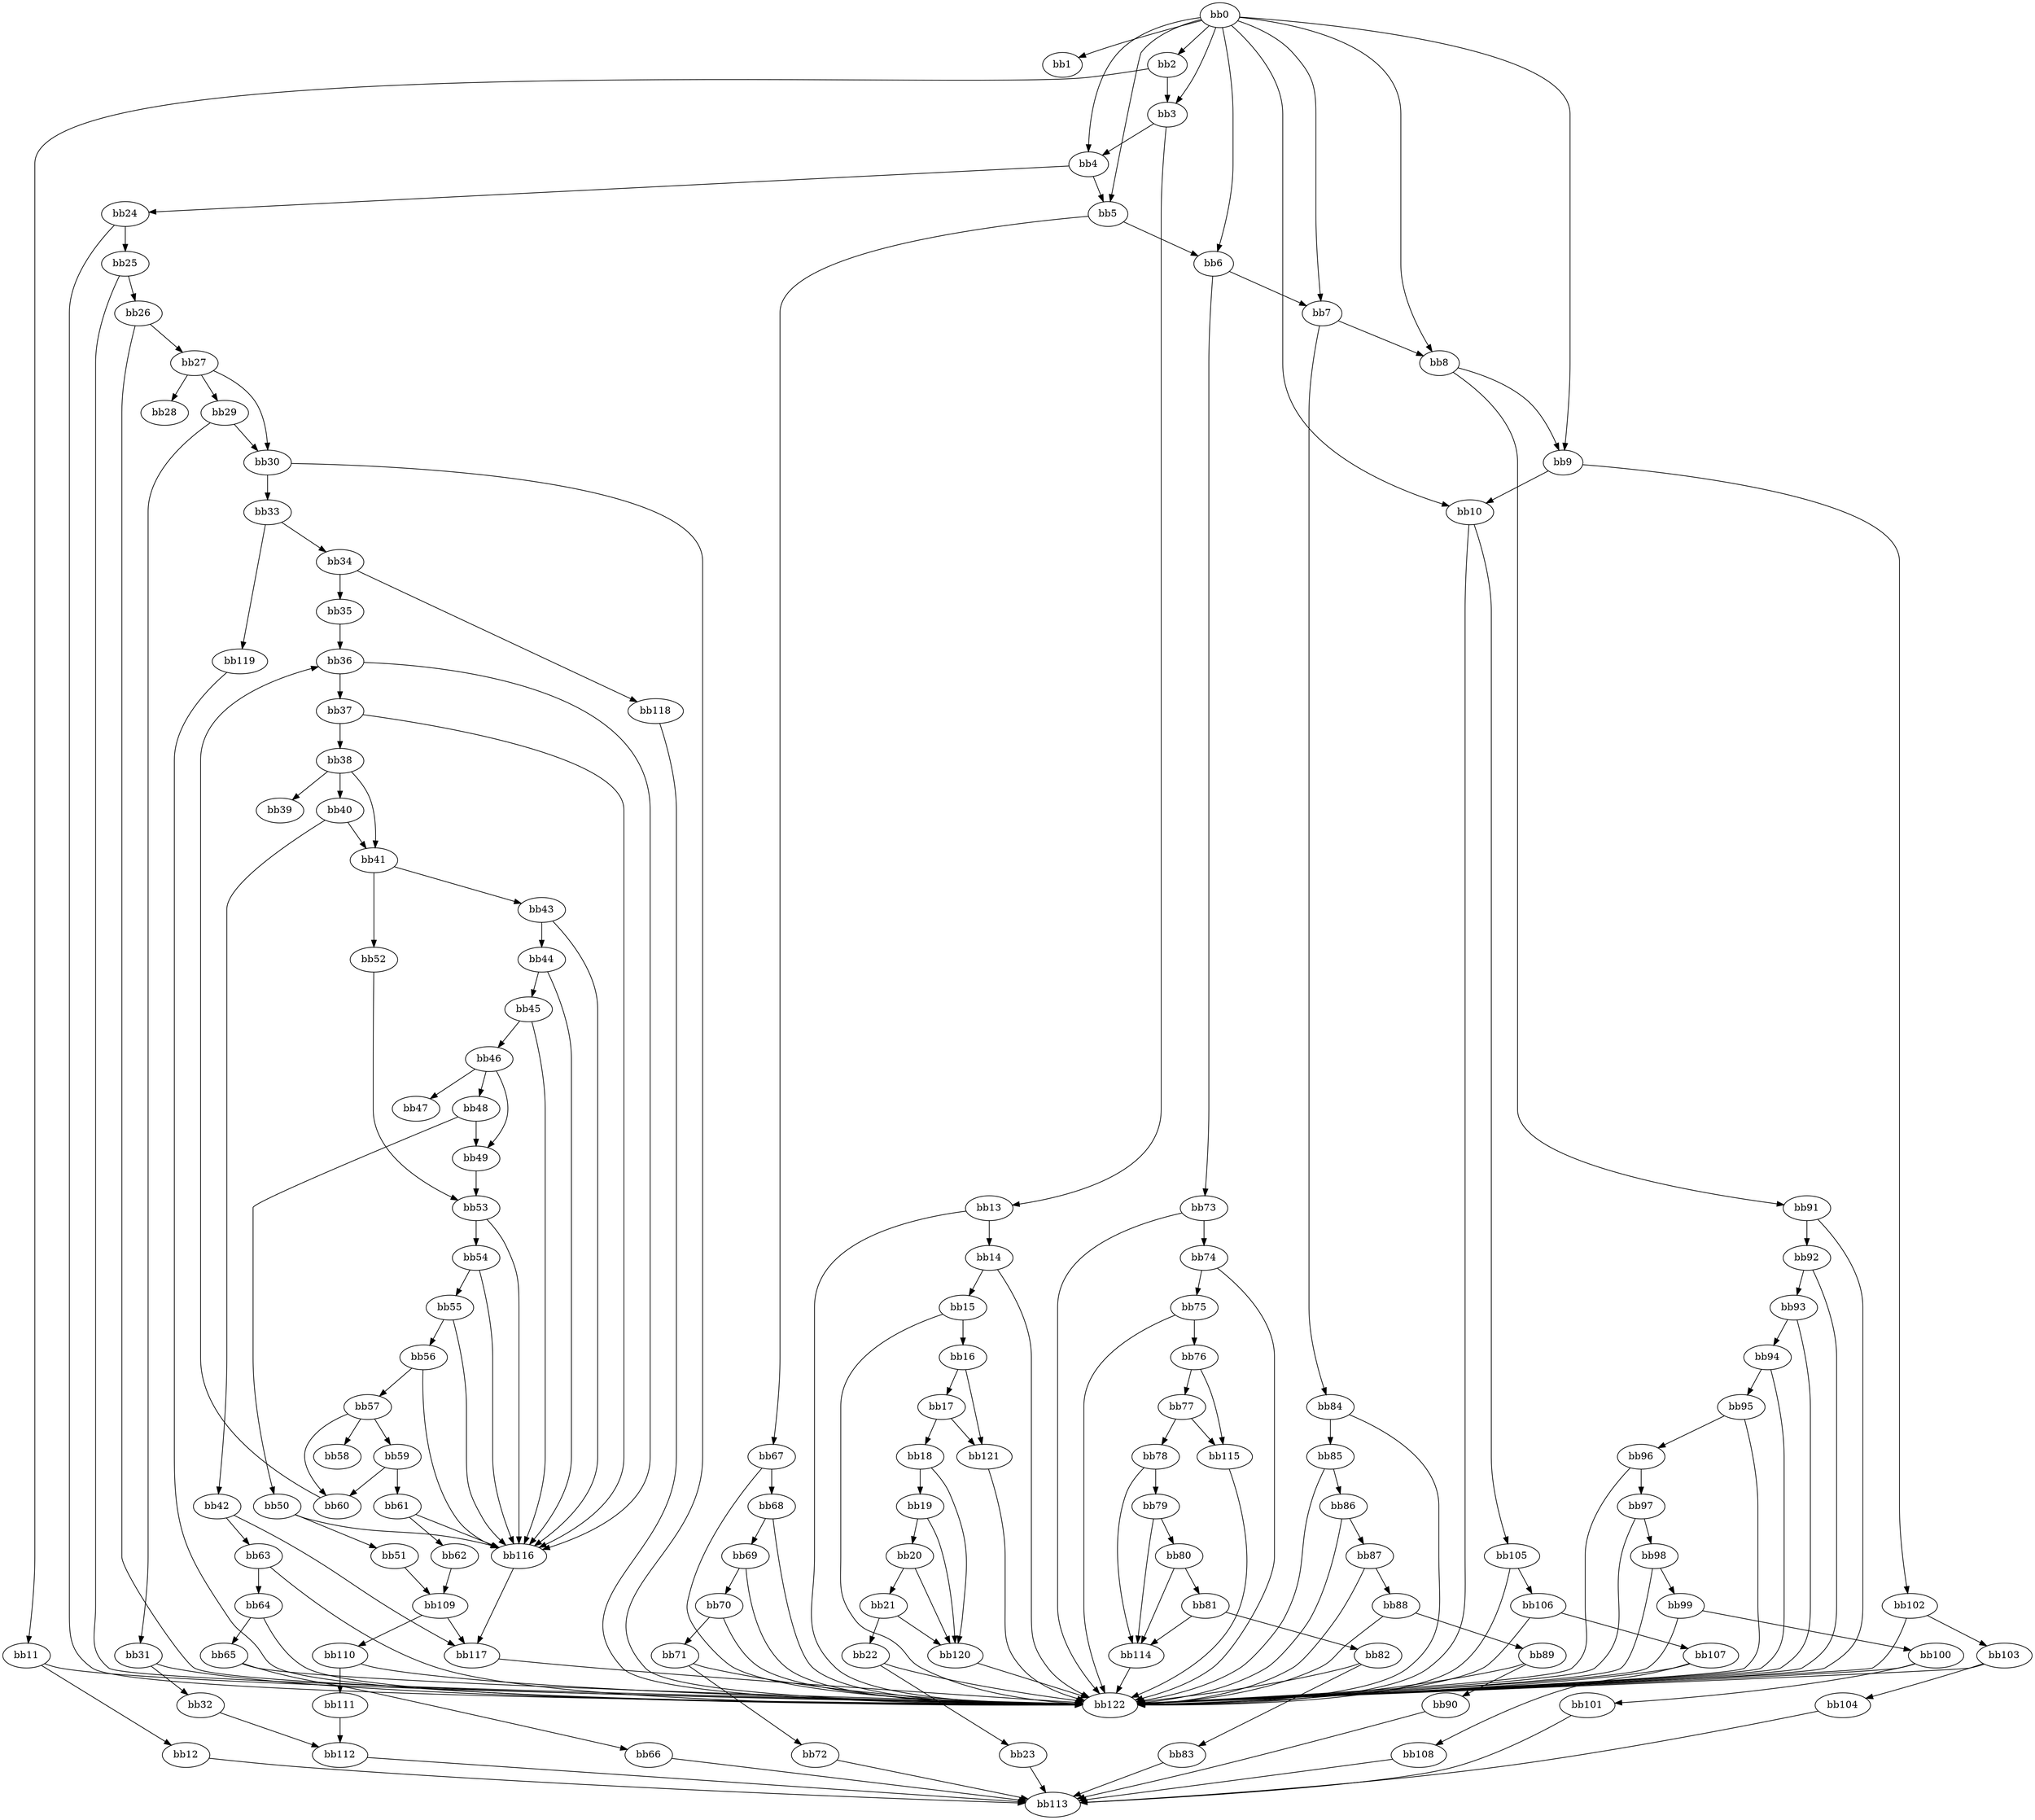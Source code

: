 digraph {
    0 [ label = "bb0\l" ]
    1 [ label = "bb1\l" ]
    2 [ label = "bb2\l" ]
    3 [ label = "bb3\l" ]
    4 [ label = "bb4\l" ]
    5 [ label = "bb5\l" ]
    6 [ label = "bb6\l" ]
    7 [ label = "bb7\l" ]
    8 [ label = "bb8\l" ]
    9 [ label = "bb9\l" ]
    10 [ label = "bb10\l" ]
    11 [ label = "bb11\l" ]
    12 [ label = "bb12\l" ]
    13 [ label = "bb13\l" ]
    14 [ label = "bb14\l" ]
    15 [ label = "bb15\l" ]
    16 [ label = "bb16\l" ]
    17 [ label = "bb17\l" ]
    18 [ label = "bb18\l" ]
    19 [ label = "bb19\l" ]
    20 [ label = "bb20\l" ]
    21 [ label = "bb21\l" ]
    22 [ label = "bb22\l" ]
    23 [ label = "bb23\l" ]
    24 [ label = "bb24\l" ]
    25 [ label = "bb25\l" ]
    26 [ label = "bb26\l" ]
    27 [ label = "bb27\l" ]
    28 [ label = "bb28\l" ]
    29 [ label = "bb29\l" ]
    30 [ label = "bb30\l" ]
    31 [ label = "bb31\l" ]
    32 [ label = "bb32\l" ]
    33 [ label = "bb33\l" ]
    34 [ label = "bb34\l" ]
    35 [ label = "bb35\l" ]
    36 [ label = "bb36\l" ]
    37 [ label = "bb37\l" ]
    38 [ label = "bb38\l" ]
    39 [ label = "bb39\l" ]
    40 [ label = "bb40\l" ]
    41 [ label = "bb41\l" ]
    42 [ label = "bb42\l" ]
    43 [ label = "bb43\l" ]
    44 [ label = "bb44\l" ]
    45 [ label = "bb45\l" ]
    46 [ label = "bb46\l" ]
    47 [ label = "bb47\l" ]
    48 [ label = "bb48\l" ]
    49 [ label = "bb49\l" ]
    50 [ label = "bb50\l" ]
    51 [ label = "bb51\l" ]
    52 [ label = "bb52\l" ]
    53 [ label = "bb53\l" ]
    54 [ label = "bb54\l" ]
    55 [ label = "bb55\l" ]
    56 [ label = "bb56\l" ]
    57 [ label = "bb57\l" ]
    58 [ label = "bb58\l" ]
    59 [ label = "bb59\l" ]
    60 [ label = "bb60\l" ]
    61 [ label = "bb61\l" ]
    62 [ label = "bb62\l" ]
    63 [ label = "bb63\l" ]
    64 [ label = "bb64\l" ]
    65 [ label = "bb65\l" ]
    66 [ label = "bb66\l" ]
    67 [ label = "bb67\l" ]
    68 [ label = "bb68\l" ]
    69 [ label = "bb69\l" ]
    70 [ label = "bb70\l" ]
    71 [ label = "bb71\l" ]
    72 [ label = "bb72\l" ]
    73 [ label = "bb73\l" ]
    74 [ label = "bb74\l" ]
    75 [ label = "bb75\l" ]
    76 [ label = "bb76\l" ]
    77 [ label = "bb77\l" ]
    78 [ label = "bb78\l" ]
    79 [ label = "bb79\l" ]
    80 [ label = "bb80\l" ]
    81 [ label = "bb81\l" ]
    82 [ label = "bb82\l" ]
    83 [ label = "bb83\l" ]
    84 [ label = "bb84\l" ]
    85 [ label = "bb85\l" ]
    86 [ label = "bb86\l" ]
    87 [ label = "bb87\l" ]
    88 [ label = "bb88\l" ]
    89 [ label = "bb89\l" ]
    90 [ label = "bb90\l" ]
    91 [ label = "bb91\l" ]
    92 [ label = "bb92\l" ]
    93 [ label = "bb93\l" ]
    94 [ label = "bb94\l" ]
    95 [ label = "bb95\l" ]
    96 [ label = "bb96\l" ]
    97 [ label = "bb97\l" ]
    98 [ label = "bb98\l" ]
    99 [ label = "bb99\l" ]
    100 [ label = "bb100\l" ]
    101 [ label = "bb101\l" ]
    102 [ label = "bb102\l" ]
    103 [ label = "bb103\l" ]
    104 [ label = "bb104\l" ]
    105 [ label = "bb105\l" ]
    106 [ label = "bb106\l" ]
    107 [ label = "bb107\l" ]
    108 [ label = "bb108\l" ]
    109 [ label = "bb109\l" ]
    110 [ label = "bb110\l" ]
    111 [ label = "bb111\l" ]
    112 [ label = "bb112\l" ]
    113 [ label = "bb113\l" ]
    114 [ label = "bb114\l" ]
    115 [ label = "bb115\l" ]
    116 [ label = "bb116\l" ]
    117 [ label = "bb117\l" ]
    118 [ label = "bb118\l" ]
    119 [ label = "bb119\l" ]
    120 [ label = "bb120\l" ]
    121 [ label = "bb121\l" ]
    122 [ label = "bb122\l" ]
    0 -> 1 [ ]
    0 -> 2 [ ]
    0 -> 3 [ ]
    0 -> 4 [ ]
    0 -> 5 [ ]
    0 -> 6 [ ]
    0 -> 7 [ ]
    0 -> 8 [ ]
    0 -> 9 [ ]
    0 -> 10 [ ]
    2 -> 3 [ ]
    2 -> 11 [ ]
    3 -> 4 [ ]
    3 -> 13 [ ]
    4 -> 5 [ ]
    4 -> 24 [ ]
    5 -> 6 [ ]
    5 -> 67 [ ]
    6 -> 7 [ ]
    6 -> 73 [ ]
    7 -> 8 [ ]
    7 -> 84 [ ]
    8 -> 9 [ ]
    8 -> 91 [ ]
    9 -> 10 [ ]
    9 -> 102 [ ]
    10 -> 105 [ ]
    10 -> 122 [ ]
    11 -> 12 [ ]
    11 -> 122 [ ]
    12 -> 113 [ ]
    13 -> 14 [ ]
    13 -> 122 [ ]
    14 -> 15 [ ]
    14 -> 122 [ ]
    15 -> 16 [ ]
    15 -> 122 [ ]
    16 -> 17 [ ]
    16 -> 121 [ ]
    17 -> 18 [ ]
    17 -> 121 [ ]
    18 -> 19 [ ]
    18 -> 120 [ ]
    19 -> 20 [ ]
    19 -> 120 [ ]
    20 -> 21 [ ]
    20 -> 120 [ ]
    21 -> 22 [ ]
    21 -> 120 [ ]
    22 -> 23 [ ]
    22 -> 122 [ ]
    23 -> 113 [ ]
    24 -> 25 [ ]
    24 -> 122 [ ]
    25 -> 26 [ ]
    25 -> 122 [ ]
    26 -> 27 [ ]
    26 -> 122 [ ]
    27 -> 28 [ ]
    27 -> 29 [ ]
    27 -> 30 [ ]
    29 -> 30 [ ]
    29 -> 31 [ ]
    30 -> 33 [ ]
    30 -> 122 [ ]
    31 -> 32 [ ]
    31 -> 122 [ ]
    32 -> 112 [ ]
    33 -> 34 [ ]
    33 -> 119 [ ]
    34 -> 35 [ ]
    34 -> 118 [ ]
    35 -> 36 [ ]
    36 -> 37 [ ]
    36 -> 116 [ ]
    37 -> 38 [ ]
    37 -> 116 [ ]
    38 -> 39 [ ]
    38 -> 40 [ ]
    38 -> 41 [ ]
    40 -> 41 [ ]
    40 -> 42 [ ]
    41 -> 43 [ ]
    41 -> 52 [ ]
    42 -> 63 [ ]
    42 -> 117 [ ]
    43 -> 44 [ ]
    43 -> 116 [ ]
    44 -> 45 [ ]
    44 -> 116 [ ]
    45 -> 46 [ ]
    45 -> 116 [ ]
    46 -> 47 [ ]
    46 -> 48 [ ]
    46 -> 49 [ ]
    48 -> 49 [ ]
    48 -> 50 [ ]
    49 -> 53 [ ]
    50 -> 51 [ ]
    50 -> 116 [ ]
    51 -> 109 [ ]
    52 -> 53 [ ]
    53 -> 54 [ ]
    53 -> 116 [ ]
    54 -> 55 [ ]
    54 -> 116 [ ]
    55 -> 56 [ ]
    55 -> 116 [ ]
    56 -> 57 [ ]
    56 -> 116 [ ]
    57 -> 58 [ ]
    57 -> 59 [ ]
    57 -> 60 [ ]
    59 -> 60 [ ]
    59 -> 61 [ ]
    60 -> 36 [ ]
    61 -> 62 [ ]
    61 -> 116 [ ]
    62 -> 109 [ ]
    63 -> 64 [ ]
    63 -> 122 [ ]
    64 -> 65 [ ]
    64 -> 122 [ ]
    65 -> 66 [ ]
    65 -> 122 [ ]
    66 -> 113 [ ]
    67 -> 68 [ ]
    67 -> 122 [ ]
    68 -> 69 [ ]
    68 -> 122 [ ]
    69 -> 70 [ ]
    69 -> 122 [ ]
    70 -> 71 [ ]
    70 -> 122 [ ]
    71 -> 72 [ ]
    71 -> 122 [ ]
    72 -> 113 [ ]
    73 -> 74 [ ]
    73 -> 122 [ ]
    74 -> 75 [ ]
    74 -> 122 [ ]
    75 -> 76 [ ]
    75 -> 122 [ ]
    76 -> 77 [ ]
    76 -> 115 [ ]
    77 -> 78 [ ]
    77 -> 115 [ ]
    78 -> 79 [ ]
    78 -> 114 [ ]
    79 -> 80 [ ]
    79 -> 114 [ ]
    80 -> 81 [ ]
    80 -> 114 [ ]
    81 -> 82 [ ]
    81 -> 114 [ ]
    82 -> 83 [ ]
    82 -> 122 [ ]
    83 -> 113 [ ]
    84 -> 85 [ ]
    84 -> 122 [ ]
    85 -> 86 [ ]
    85 -> 122 [ ]
    86 -> 87 [ ]
    86 -> 122 [ ]
    87 -> 88 [ ]
    87 -> 122 [ ]
    88 -> 89 [ ]
    88 -> 122 [ ]
    89 -> 90 [ ]
    89 -> 122 [ ]
    90 -> 113 [ ]
    91 -> 92 [ ]
    91 -> 122 [ ]
    92 -> 93 [ ]
    92 -> 122 [ ]
    93 -> 94 [ ]
    93 -> 122 [ ]
    94 -> 95 [ ]
    94 -> 122 [ ]
    95 -> 96 [ ]
    95 -> 122 [ ]
    96 -> 97 [ ]
    96 -> 122 [ ]
    97 -> 98 [ ]
    97 -> 122 [ ]
    98 -> 99 [ ]
    98 -> 122 [ ]
    99 -> 100 [ ]
    99 -> 122 [ ]
    100 -> 101 [ ]
    100 -> 122 [ ]
    101 -> 113 [ ]
    102 -> 103 [ ]
    102 -> 122 [ ]
    103 -> 104 [ ]
    103 -> 122 [ ]
    104 -> 113 [ ]
    105 -> 106 [ ]
    105 -> 122 [ ]
    106 -> 107 [ ]
    106 -> 122 [ ]
    107 -> 108 [ ]
    107 -> 122 [ ]
    108 -> 113 [ ]
    109 -> 110 [ ]
    109 -> 117 [ ]
    110 -> 111 [ ]
    110 -> 122 [ ]
    111 -> 112 [ ]
    112 -> 113 [ ]
    114 -> 122 [ ]
    115 -> 122 [ ]
    116 -> 117 [ ]
    117 -> 122 [ ]
    118 -> 122 [ ]
    119 -> 122 [ ]
    120 -> 122 [ ]
    121 -> 122 [ ]
}

